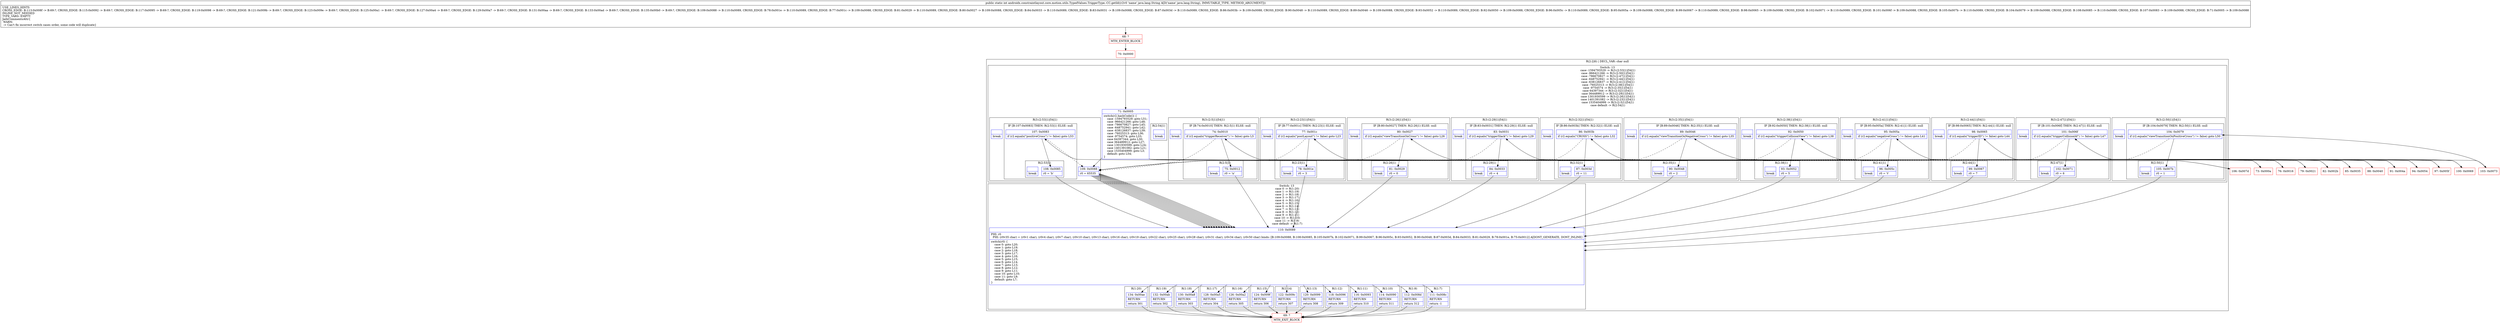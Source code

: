 digraph "CFG forandroidx.constraintlayout.core.motion.utils.TypedValues.TriggerType.\-CC.getId(Ljava\/lang\/String;)I" {
subgraph cluster_Region_1426271165 {
label = "R(2:2|6) | DECL_VAR: char null\l";
node [shape=record,color=blue];
subgraph cluster_SwitchRegion_1163797240 {
label = "Switch: 13
 case -1594793529 -> R(3:(2:53|1)|54|1)
 case -966421266 -> R(3:(2:50|1)|54|1)
 case -786670827 -> R(3:(2:47|1)|54|1)
 case -648752941 -> R(3:(2:44|1)|54|1)
 case -638126837 -> R(3:(2:41|1)|54|1)
 case -76025313 -> R(3:(2:38|1)|54|1)
 case -9754574 -> R(3:(2:35|1)|54|1)
 case 64397344 -> R(3:(2:32|1)|54|1)
 case 364489912 -> R(3:(2:29|1)|54|1)
 case 1301930599 -> R(3:(2:26|1)|54|1)
 case 1401391082 -> R(3:(2:23|1)|54|1)
 case 1535404999 -> R(3:(2:5|1)|54|1)
 case default -> R(2:54|1)";
node [shape=record,color=blue];
Node_71 [shape=record,label="{71\:\ 0x0005|switch(r2.hashCode()) \{\l    case \-1594793529: goto L51;\l    case \-966421266: goto L48;\l    case \-786670827: goto L45;\l    case \-648752941: goto L42;\l    case \-638126837: goto L39;\l    case \-76025313: goto L36;\l    case \-9754574: goto L33;\l    case 64397344: goto L30;\l    case 364489912: goto L27;\l    case 1301930599: goto L24;\l    case 1401391082: goto L21;\l    case 1535404999: goto L3;\l    default: goto L54;\l\}\l}"];
subgraph cluster_Region_1457601313 {
label = "R(3:(2:53|1)|54|1)";
node [shape=record,color=blue];
subgraph cluster_IfRegion_1182710358 {
label = "IF [B:107:0x0083] THEN: R(2:53|1) ELSE: null";
node [shape=record,color=blue];
Node_107 [shape=record,label="{107\:\ 0x0083|if (r2.equals(\"positiveCross\") != false) goto L53\l}"];
subgraph cluster_Region_1356168138 {
label = "R(2:53|1)";
node [shape=record,color=blue];
Node_108 [shape=record,label="{108\:\ 0x0085|r0 = 'b'\l}"];
Node_InsnContainer_941674313 [shape=record,label="{|break\l}"];
}
}
Node_109 [shape=record,label="{109\:\ 0x0088|r0 = 65535\l}"];
Node_InsnContainer_1949455667 [shape=record,label="{|break\l}"];
}
subgraph cluster_Region_2015990323 {
label = "R(3:(2:50|1)|54|1)";
node [shape=record,color=blue];
subgraph cluster_IfRegion_1078980783 {
label = "IF [B:104:0x0079] THEN: R(2:50|1) ELSE: null";
node [shape=record,color=blue];
Node_104 [shape=record,label="{104\:\ 0x0079|if (r2.equals(\"viewTransitionOnPositiveCross\") != false) goto L50\l}"];
subgraph cluster_Region_1590756820 {
label = "R(2:50|1)";
node [shape=record,color=blue];
Node_105 [shape=record,label="{105\:\ 0x007b|r0 = 1\l}"];
Node_InsnContainer_1943035642 [shape=record,label="{|break\l}"];
}
}
Node_109 [shape=record,label="{109\:\ 0x0088|r0 = 65535\l}"];
Node_InsnContainer_1303678286 [shape=record,label="{|break\l}"];
}
subgraph cluster_Region_601140951 {
label = "R(3:(2:47|1)|54|1)";
node [shape=record,color=blue];
subgraph cluster_IfRegion_734646790 {
label = "IF [B:101:0x006f] THEN: R(2:47|1) ELSE: null";
node [shape=record,color=blue];
Node_101 [shape=record,label="{101\:\ 0x006f|if (r2.equals(\"triggerCollisionId\") != false) goto L47\l}"];
subgraph cluster_Region_1366527213 {
label = "R(2:47|1)";
node [shape=record,color=blue];
Node_102 [shape=record,label="{102\:\ 0x0071|r0 = 6\l}"];
Node_InsnContainer_339510616 [shape=record,label="{|break\l}"];
}
}
Node_109 [shape=record,label="{109\:\ 0x0088|r0 = 65535\l}"];
Node_InsnContainer_1709850283 [shape=record,label="{|break\l}"];
}
subgraph cluster_Region_1310735984 {
label = "R(3:(2:44|1)|54|1)";
node [shape=record,color=blue];
subgraph cluster_IfRegion_215814565 {
label = "IF [B:98:0x0065] THEN: R(2:44|1) ELSE: null";
node [shape=record,color=blue];
Node_98 [shape=record,label="{98\:\ 0x0065|if (r2.equals(\"triggerID\") != false) goto L44\l}"];
subgraph cluster_Region_1925445051 {
label = "R(2:44|1)";
node [shape=record,color=blue];
Node_99 [shape=record,label="{99\:\ 0x0067|r0 = 7\l}"];
Node_InsnContainer_1768012762 [shape=record,label="{|break\l}"];
}
}
Node_109 [shape=record,label="{109\:\ 0x0088|r0 = 65535\l}"];
Node_InsnContainer_419948011 [shape=record,label="{|break\l}"];
}
subgraph cluster_Region_289877158 {
label = "R(3:(2:41|1)|54|1)";
node [shape=record,color=blue];
subgraph cluster_IfRegion_757899014 {
label = "IF [B:95:0x005a] THEN: R(2:41|1) ELSE: null";
node [shape=record,color=blue];
Node_95 [shape=record,label="{95\:\ 0x005a|if (r2.equals(\"negativeCross\") != false) goto L41\l}"];
subgraph cluster_Region_154389250 {
label = "R(2:41|1)";
node [shape=record,color=blue];
Node_96 [shape=record,label="{96\:\ 0x005c|r0 = 't'\l}"];
Node_InsnContainer_1226371903 [shape=record,label="{|break\l}"];
}
}
Node_109 [shape=record,label="{109\:\ 0x0088|r0 = 65535\l}"];
Node_InsnContainer_767766189 [shape=record,label="{|break\l}"];
}
subgraph cluster_Region_625708215 {
label = "R(3:(2:38|1)|54|1)";
node [shape=record,color=blue];
subgraph cluster_IfRegion_198032963 {
label = "IF [B:92:0x0050] THEN: R(2:38|1) ELSE: null";
node [shape=record,color=blue];
Node_92 [shape=record,label="{92\:\ 0x0050|if (r2.equals(\"triggerCollisionView\") != false) goto L38\l}"];
subgraph cluster_Region_1603965013 {
label = "R(2:38|1)";
node [shape=record,color=blue];
Node_93 [shape=record,label="{93\:\ 0x0052|r0 = 5\l}"];
Node_InsnContainer_1112589459 [shape=record,label="{|break\l}"];
}
}
Node_109 [shape=record,label="{109\:\ 0x0088|r0 = 65535\l}"];
Node_InsnContainer_1281312493 [shape=record,label="{|break\l}"];
}
subgraph cluster_Region_594492639 {
label = "R(3:(2:35|1)|54|1)";
node [shape=record,color=blue];
subgraph cluster_IfRegion_2027794317 {
label = "IF [B:89:0x0046] THEN: R(2:35|1) ELSE: null";
node [shape=record,color=blue];
Node_89 [shape=record,label="{89\:\ 0x0046|if (r2.equals(\"viewTransitionOnNegativeCross\") != false) goto L35\l}"];
subgraph cluster_Region_314796975 {
label = "R(2:35|1)";
node [shape=record,color=blue];
Node_90 [shape=record,label="{90\:\ 0x0048|r0 = 2\l}"];
Node_InsnContainer_511977843 [shape=record,label="{|break\l}"];
}
}
Node_109 [shape=record,label="{109\:\ 0x0088|r0 = 65535\l}"];
Node_InsnContainer_1513362028 [shape=record,label="{|break\l}"];
}
subgraph cluster_Region_1819493756 {
label = "R(3:(2:32|1)|54|1)";
node [shape=record,color=blue];
subgraph cluster_IfRegion_1818910697 {
label = "IF [B:86:0x003b] THEN: R(2:32|1) ELSE: null";
node [shape=record,color=blue];
Node_86 [shape=record,label="{86\:\ 0x003b|if (r2.equals(\"CROSS\") != false) goto L32\l}"];
subgraph cluster_Region_2134911585 {
label = "R(2:32|1)";
node [shape=record,color=blue];
Node_87 [shape=record,label="{87\:\ 0x003d|r0 = 11\l}"];
Node_InsnContainer_2044605486 [shape=record,label="{|break\l}"];
}
}
Node_109 [shape=record,label="{109\:\ 0x0088|r0 = 65535\l}"];
Node_InsnContainer_1185826263 [shape=record,label="{|break\l}"];
}
subgraph cluster_Region_1157199432 {
label = "R(3:(2:29|1)|54|1)";
node [shape=record,color=blue];
subgraph cluster_IfRegion_1022593052 {
label = "IF [B:83:0x0031] THEN: R(2:29|1) ELSE: null";
node [shape=record,color=blue];
Node_83 [shape=record,label="{83\:\ 0x0031|if (r2.equals(\"triggerSlack\") != false) goto L29\l}"];
subgraph cluster_Region_1757185360 {
label = "R(2:29|1)";
node [shape=record,color=blue];
Node_84 [shape=record,label="{84\:\ 0x0033|r0 = 4\l}"];
Node_InsnContainer_39325052 [shape=record,label="{|break\l}"];
}
}
Node_109 [shape=record,label="{109\:\ 0x0088|r0 = 65535\l}"];
Node_InsnContainer_179254877 [shape=record,label="{|break\l}"];
}
subgraph cluster_Region_1034843220 {
label = "R(3:(2:26|1)|54|1)";
node [shape=record,color=blue];
subgraph cluster_IfRegion_1050368546 {
label = "IF [B:80:0x0027] THEN: R(2:26|1) ELSE: null";
node [shape=record,color=blue];
Node_80 [shape=record,label="{80\:\ 0x0027|if (r2.equals(\"viewTransitionOnCross\") != false) goto L26\l}"];
subgraph cluster_Region_1664067626 {
label = "R(2:26|1)";
node [shape=record,color=blue];
Node_81 [shape=record,label="{81\:\ 0x0029|r0 = 0\l}"];
Node_InsnContainer_512263813 [shape=record,label="{|break\l}"];
}
}
Node_109 [shape=record,label="{109\:\ 0x0088|r0 = 65535\l}"];
Node_InsnContainer_1551453125 [shape=record,label="{|break\l}"];
}
subgraph cluster_Region_1744645882 {
label = "R(3:(2:23|1)|54|1)";
node [shape=record,color=blue];
subgraph cluster_IfRegion_798458825 {
label = "IF [B:77:0x001c] THEN: R(2:23|1) ELSE: null";
node [shape=record,color=blue];
Node_77 [shape=record,label="{77\:\ 0x001c|if (r2.equals(\"postLayout\") != false) goto L23\l}"];
subgraph cluster_Region_1790458355 {
label = "R(2:23|1)";
node [shape=record,color=blue];
Node_78 [shape=record,label="{78\:\ 0x001e|r0 = 3\l}"];
Node_InsnContainer_1262065235 [shape=record,label="{|break\l}"];
}
}
Node_109 [shape=record,label="{109\:\ 0x0088|r0 = 65535\l}"];
Node_InsnContainer_291474719 [shape=record,label="{|break\l}"];
}
subgraph cluster_Region_290709468 {
label = "R(3:(2:5|1)|54|1)";
node [shape=record,color=blue];
subgraph cluster_IfRegion_133094290 {
label = "IF [B:74:0x0010] THEN: R(2:5|1) ELSE: null";
node [shape=record,color=blue];
Node_74 [shape=record,label="{74\:\ 0x0010|if (r2.equals(\"triggerReceiver\") != false) goto L5\l}"];
subgraph cluster_Region_341120487 {
label = "R(2:5|1)";
node [shape=record,color=blue];
Node_75 [shape=record,label="{75\:\ 0x0012|r0 = 'n'\l}"];
Node_InsnContainer_343185773 [shape=record,label="{|break\l}"];
}
}
Node_109 [shape=record,label="{109\:\ 0x0088|r0 = 65535\l}"];
Node_InsnContainer_326639294 [shape=record,label="{|break\l}"];
}
subgraph cluster_Region_504869000 {
label = "R(2:54|1)";
node [shape=record,color=blue];
Node_109 [shape=record,label="{109\:\ 0x0088|r0 = 65535\l}"];
Node_InsnContainer_2116177595 [shape=record,label="{|break\l}"];
}
}
subgraph cluster_SwitchRegion_258025638 {
label = "Switch: 13
 case 0 -> R(1:20)
 case 1 -> R(1:19)
 case 2 -> R(1:18)
 case 3 -> R(1:17)
 case 4 -> R(1:16)
 case 5 -> R(1:15)
 case 6 -> R(1:14)
 case 7 -> R(1:13)
 case 8 -> R(1:12)
 case 9 -> R(1:11)
 case 10 -> R(1:10)
 case 11 -> R(1:9)
 case default -> R(1:7)";
node [shape=record,color=blue];
Node_110 [shape=record,label="{110\:\ 0x0089|PHI: r0 \l  PHI: (r0v35 char) = (r0v1 char), (r0v4 char), (r0v7 char), (r0v10 char), (r0v13 char), (r0v16 char), (r0v19 char), (r0v22 char), (r0v25 char), (r0v28 char), (r0v31 char), (r0v34 char), (r0v50 char) binds: [B:109:0x0088, B:108:0x0085, B:105:0x007b, B:102:0x0071, B:99:0x0067, B:96:0x005c, B:93:0x0052, B:90:0x0048, B:87:0x003d, B:84:0x0033, B:81:0x0029, B:78:0x001e, B:75:0x0012] A[DONT_GENERATE, DONT_INLINE]\l|switch(r0) \{\l    case 0: goto L20;\l    case 1: goto L19;\l    case 2: goto L18;\l    case 3: goto L17;\l    case 4: goto L16;\l    case 5: goto L15;\l    case 6: goto L14;\l    case 7: goto L13;\l    case 8: goto L12;\l    case 9: goto L11;\l    case 10: goto L10;\l    case 11: goto L9;\l    default: goto L7;\l\}\l}"];
subgraph cluster_Region_1064204246 {
label = "R(1:20)";
node [shape=record,color=blue];
Node_134 [shape=record,label="{134\:\ 0x00ae|RETURN\l|return 301\l}"];
}
subgraph cluster_Region_1823478635 {
label = "R(1:19)";
node [shape=record,color=blue];
Node_132 [shape=record,label="{132\:\ 0x00ab|RETURN\l|return 302\l}"];
}
subgraph cluster_Region_778192 {
label = "R(1:18)";
node [shape=record,color=blue];
Node_130 [shape=record,label="{130\:\ 0x00a8|RETURN\l|return 303\l}"];
}
subgraph cluster_Region_111801199 {
label = "R(1:17)";
node [shape=record,color=blue];
Node_128 [shape=record,label="{128\:\ 0x00a5|RETURN\l|return 304\l}"];
}
subgraph cluster_Region_1245045931 {
label = "R(1:16)";
node [shape=record,color=blue];
Node_126 [shape=record,label="{126\:\ 0x00a2|RETURN\l|return 305\l}"];
}
subgraph cluster_Region_653430221 {
label = "R(1:15)";
node [shape=record,color=blue];
Node_124 [shape=record,label="{124\:\ 0x009f|RETURN\l|return 306\l}"];
}
subgraph cluster_Region_2027500444 {
label = "R(1:14)";
node [shape=record,color=blue];
Node_122 [shape=record,label="{122\:\ 0x009c|RETURN\l|return 307\l}"];
}
subgraph cluster_Region_832734563 {
label = "R(1:13)";
node [shape=record,color=blue];
Node_120 [shape=record,label="{120\:\ 0x0099|RETURN\l|return 308\l}"];
}
subgraph cluster_Region_1414999872 {
label = "R(1:12)";
node [shape=record,color=blue];
Node_118 [shape=record,label="{118\:\ 0x0096|RETURN\l|return 309\l}"];
}
subgraph cluster_Region_1727614178 {
label = "R(1:11)";
node [shape=record,color=blue];
Node_116 [shape=record,label="{116\:\ 0x0093|RETURN\l|return 310\l}"];
}
subgraph cluster_Region_1460520562 {
label = "R(1:10)";
node [shape=record,color=blue];
Node_114 [shape=record,label="{114\:\ 0x0090|RETURN\l|return 311\l}"];
}
subgraph cluster_Region_1923209325 {
label = "R(1:9)";
node [shape=record,color=blue];
Node_112 [shape=record,label="{112\:\ 0x008d|RETURN\l|return 312\l}"];
}
subgraph cluster_Region_534893654 {
label = "R(1:7)";
node [shape=record,color=blue];
Node_111 [shape=record,label="{111\:\ 0x008c|RETURN\l|return \-1\l}"];
}
}
}
Node_68 [shape=record,color=red,label="{68\:\ ?|MTH_ENTER_BLOCK\l}"];
Node_70 [shape=record,color=red,label="{70\:\ 0x0000}"];
Node_73 [shape=record,color=red,label="{73\:\ 0x000a}"];
Node_69 [shape=record,color=red,label="{69\:\ ?|MTH_EXIT_BLOCK\l}"];
Node_76 [shape=record,color=red,label="{76\:\ 0x0016}"];
Node_79 [shape=record,color=red,label="{79\:\ 0x0021}"];
Node_82 [shape=record,color=red,label="{82\:\ 0x002b}"];
Node_85 [shape=record,color=red,label="{85\:\ 0x0035}"];
Node_88 [shape=record,color=red,label="{88\:\ 0x0040}"];
Node_91 [shape=record,color=red,label="{91\:\ 0x004a}"];
Node_94 [shape=record,color=red,label="{94\:\ 0x0054}"];
Node_97 [shape=record,color=red,label="{97\:\ 0x005f}"];
Node_100 [shape=record,color=red,label="{100\:\ 0x0069}"];
Node_103 [shape=record,color=red,label="{103\:\ 0x0073}"];
Node_106 [shape=record,color=red,label="{106\:\ 0x007d}"];
MethodNode[shape=record,label="{public static int androidx.constraintlayout.core.motion.utils.TypedValues.TriggerType.\-CC.getId((r2v0 'name' java.lang.String A[D('name' java.lang.String), IMMUTABLE_TYPE, METHOD_ARGUMENT]))  | USE_LINES_HINTS\lCROSS_EDGE: B:113:0x008f \-\> B:69:?, CROSS_EDGE: B:115:0x0092 \-\> B:69:?, CROSS_EDGE: B:117:0x0095 \-\> B:69:?, CROSS_EDGE: B:119:0x0098 \-\> B:69:?, CROSS_EDGE: B:121:0x009b \-\> B:69:?, CROSS_EDGE: B:123:0x009e \-\> B:69:?, CROSS_EDGE: B:125:0x00a1 \-\> B:69:?, CROSS_EDGE: B:127:0x00a4 \-\> B:69:?, CROSS_EDGE: B:129:0x00a7 \-\> B:69:?, CROSS_EDGE: B:131:0x00aa \-\> B:69:?, CROSS_EDGE: B:133:0x00ad \-\> B:69:?, CROSS_EDGE: B:135:0x00b0 \-\> B:69:?, CROSS_EDGE: B:109:0x0088 \-\> B:110:0x0089, CROSS_EDGE: B:78:0x001e \-\> B:110:0x0089, CROSS_EDGE: B:77:0x001c \-\> B:109:0x0088, CROSS_EDGE: B:81:0x0029 \-\> B:110:0x0089, CROSS_EDGE: B:80:0x0027 \-\> B:109:0x0088, CROSS_EDGE: B:84:0x0033 \-\> B:110:0x0089, CROSS_EDGE: B:83:0x0031 \-\> B:109:0x0088, CROSS_EDGE: B:87:0x003d \-\> B:110:0x0089, CROSS_EDGE: B:86:0x003b \-\> B:109:0x0088, CROSS_EDGE: B:90:0x0048 \-\> B:110:0x0089, CROSS_EDGE: B:89:0x0046 \-\> B:109:0x0088, CROSS_EDGE: B:93:0x0052 \-\> B:110:0x0089, CROSS_EDGE: B:92:0x0050 \-\> B:109:0x0088, CROSS_EDGE: B:96:0x005c \-\> B:110:0x0089, CROSS_EDGE: B:95:0x005a \-\> B:109:0x0088, CROSS_EDGE: B:99:0x0067 \-\> B:110:0x0089, CROSS_EDGE: B:98:0x0065 \-\> B:109:0x0088, CROSS_EDGE: B:102:0x0071 \-\> B:110:0x0089, CROSS_EDGE: B:101:0x006f \-\> B:109:0x0088, CROSS_EDGE: B:105:0x007b \-\> B:110:0x0089, CROSS_EDGE: B:104:0x0079 \-\> B:109:0x0088, CROSS_EDGE: B:108:0x0085 \-\> B:110:0x0089, CROSS_EDGE: B:107:0x0083 \-\> B:109:0x0088, CROSS_EDGE: B:71:0x0005 \-\> B:109:0x0088\lINLINE_NOT_NEEDED\lTYPE_VARS: EMPTY\lJadxCommentsAttr\{\l WARN: \l \-\> Can't fix incorrect switch cases order, some code will duplicate\}\l}"];
MethodNode -> Node_68;Node_71 -> Node_73;
Node_71 -> Node_76;
Node_71 -> Node_79;
Node_71 -> Node_82;
Node_71 -> Node_85;
Node_71 -> Node_88;
Node_71 -> Node_91;
Node_71 -> Node_94;
Node_71 -> Node_97;
Node_71 -> Node_100;
Node_71 -> Node_103;
Node_71 -> Node_106;
Node_71 -> Node_109;
Node_107 -> Node_108;
Node_107 -> Node_109[style=dashed];
Node_108 -> Node_110;
Node_109 -> Node_110;
Node_104 -> Node_105;
Node_104 -> Node_109[style=dashed];
Node_105 -> Node_110;
Node_109 -> Node_110;
Node_101 -> Node_102;
Node_101 -> Node_109[style=dashed];
Node_102 -> Node_110;
Node_109 -> Node_110;
Node_98 -> Node_99;
Node_98 -> Node_109[style=dashed];
Node_99 -> Node_110;
Node_109 -> Node_110;
Node_95 -> Node_96;
Node_95 -> Node_109[style=dashed];
Node_96 -> Node_110;
Node_109 -> Node_110;
Node_92 -> Node_93;
Node_92 -> Node_109[style=dashed];
Node_93 -> Node_110;
Node_109 -> Node_110;
Node_89 -> Node_90;
Node_89 -> Node_109[style=dashed];
Node_90 -> Node_110;
Node_109 -> Node_110;
Node_86 -> Node_87;
Node_86 -> Node_109[style=dashed];
Node_87 -> Node_110;
Node_109 -> Node_110;
Node_83 -> Node_84;
Node_83 -> Node_109[style=dashed];
Node_84 -> Node_110;
Node_109 -> Node_110;
Node_80 -> Node_81;
Node_80 -> Node_109[style=dashed];
Node_81 -> Node_110;
Node_109 -> Node_110;
Node_77 -> Node_78;
Node_77 -> Node_109[style=dashed];
Node_78 -> Node_110;
Node_109 -> Node_110;
Node_74 -> Node_75;
Node_74 -> Node_109[style=dashed];
Node_75 -> Node_110;
Node_109 -> Node_110;
Node_109 -> Node_110;
Node_110 -> Node_111;
Node_110 -> Node_112;
Node_110 -> Node_114;
Node_110 -> Node_116;
Node_110 -> Node_118;
Node_110 -> Node_120;
Node_110 -> Node_122;
Node_110 -> Node_124;
Node_110 -> Node_126;
Node_110 -> Node_128;
Node_110 -> Node_130;
Node_110 -> Node_132;
Node_110 -> Node_134;
Node_134 -> Node_69;
Node_132 -> Node_69;
Node_130 -> Node_69;
Node_128 -> Node_69;
Node_126 -> Node_69;
Node_124 -> Node_69;
Node_122 -> Node_69;
Node_120 -> Node_69;
Node_118 -> Node_69;
Node_116 -> Node_69;
Node_114 -> Node_69;
Node_112 -> Node_69;
Node_111 -> Node_69;
Node_68 -> Node_70;
Node_70 -> Node_71;
Node_73 -> Node_74;
Node_76 -> Node_77;
Node_79 -> Node_80;
Node_82 -> Node_83;
Node_85 -> Node_86;
Node_88 -> Node_89;
Node_91 -> Node_92;
Node_94 -> Node_95;
Node_97 -> Node_98;
Node_100 -> Node_101;
Node_103 -> Node_104;
Node_106 -> Node_107;
}

